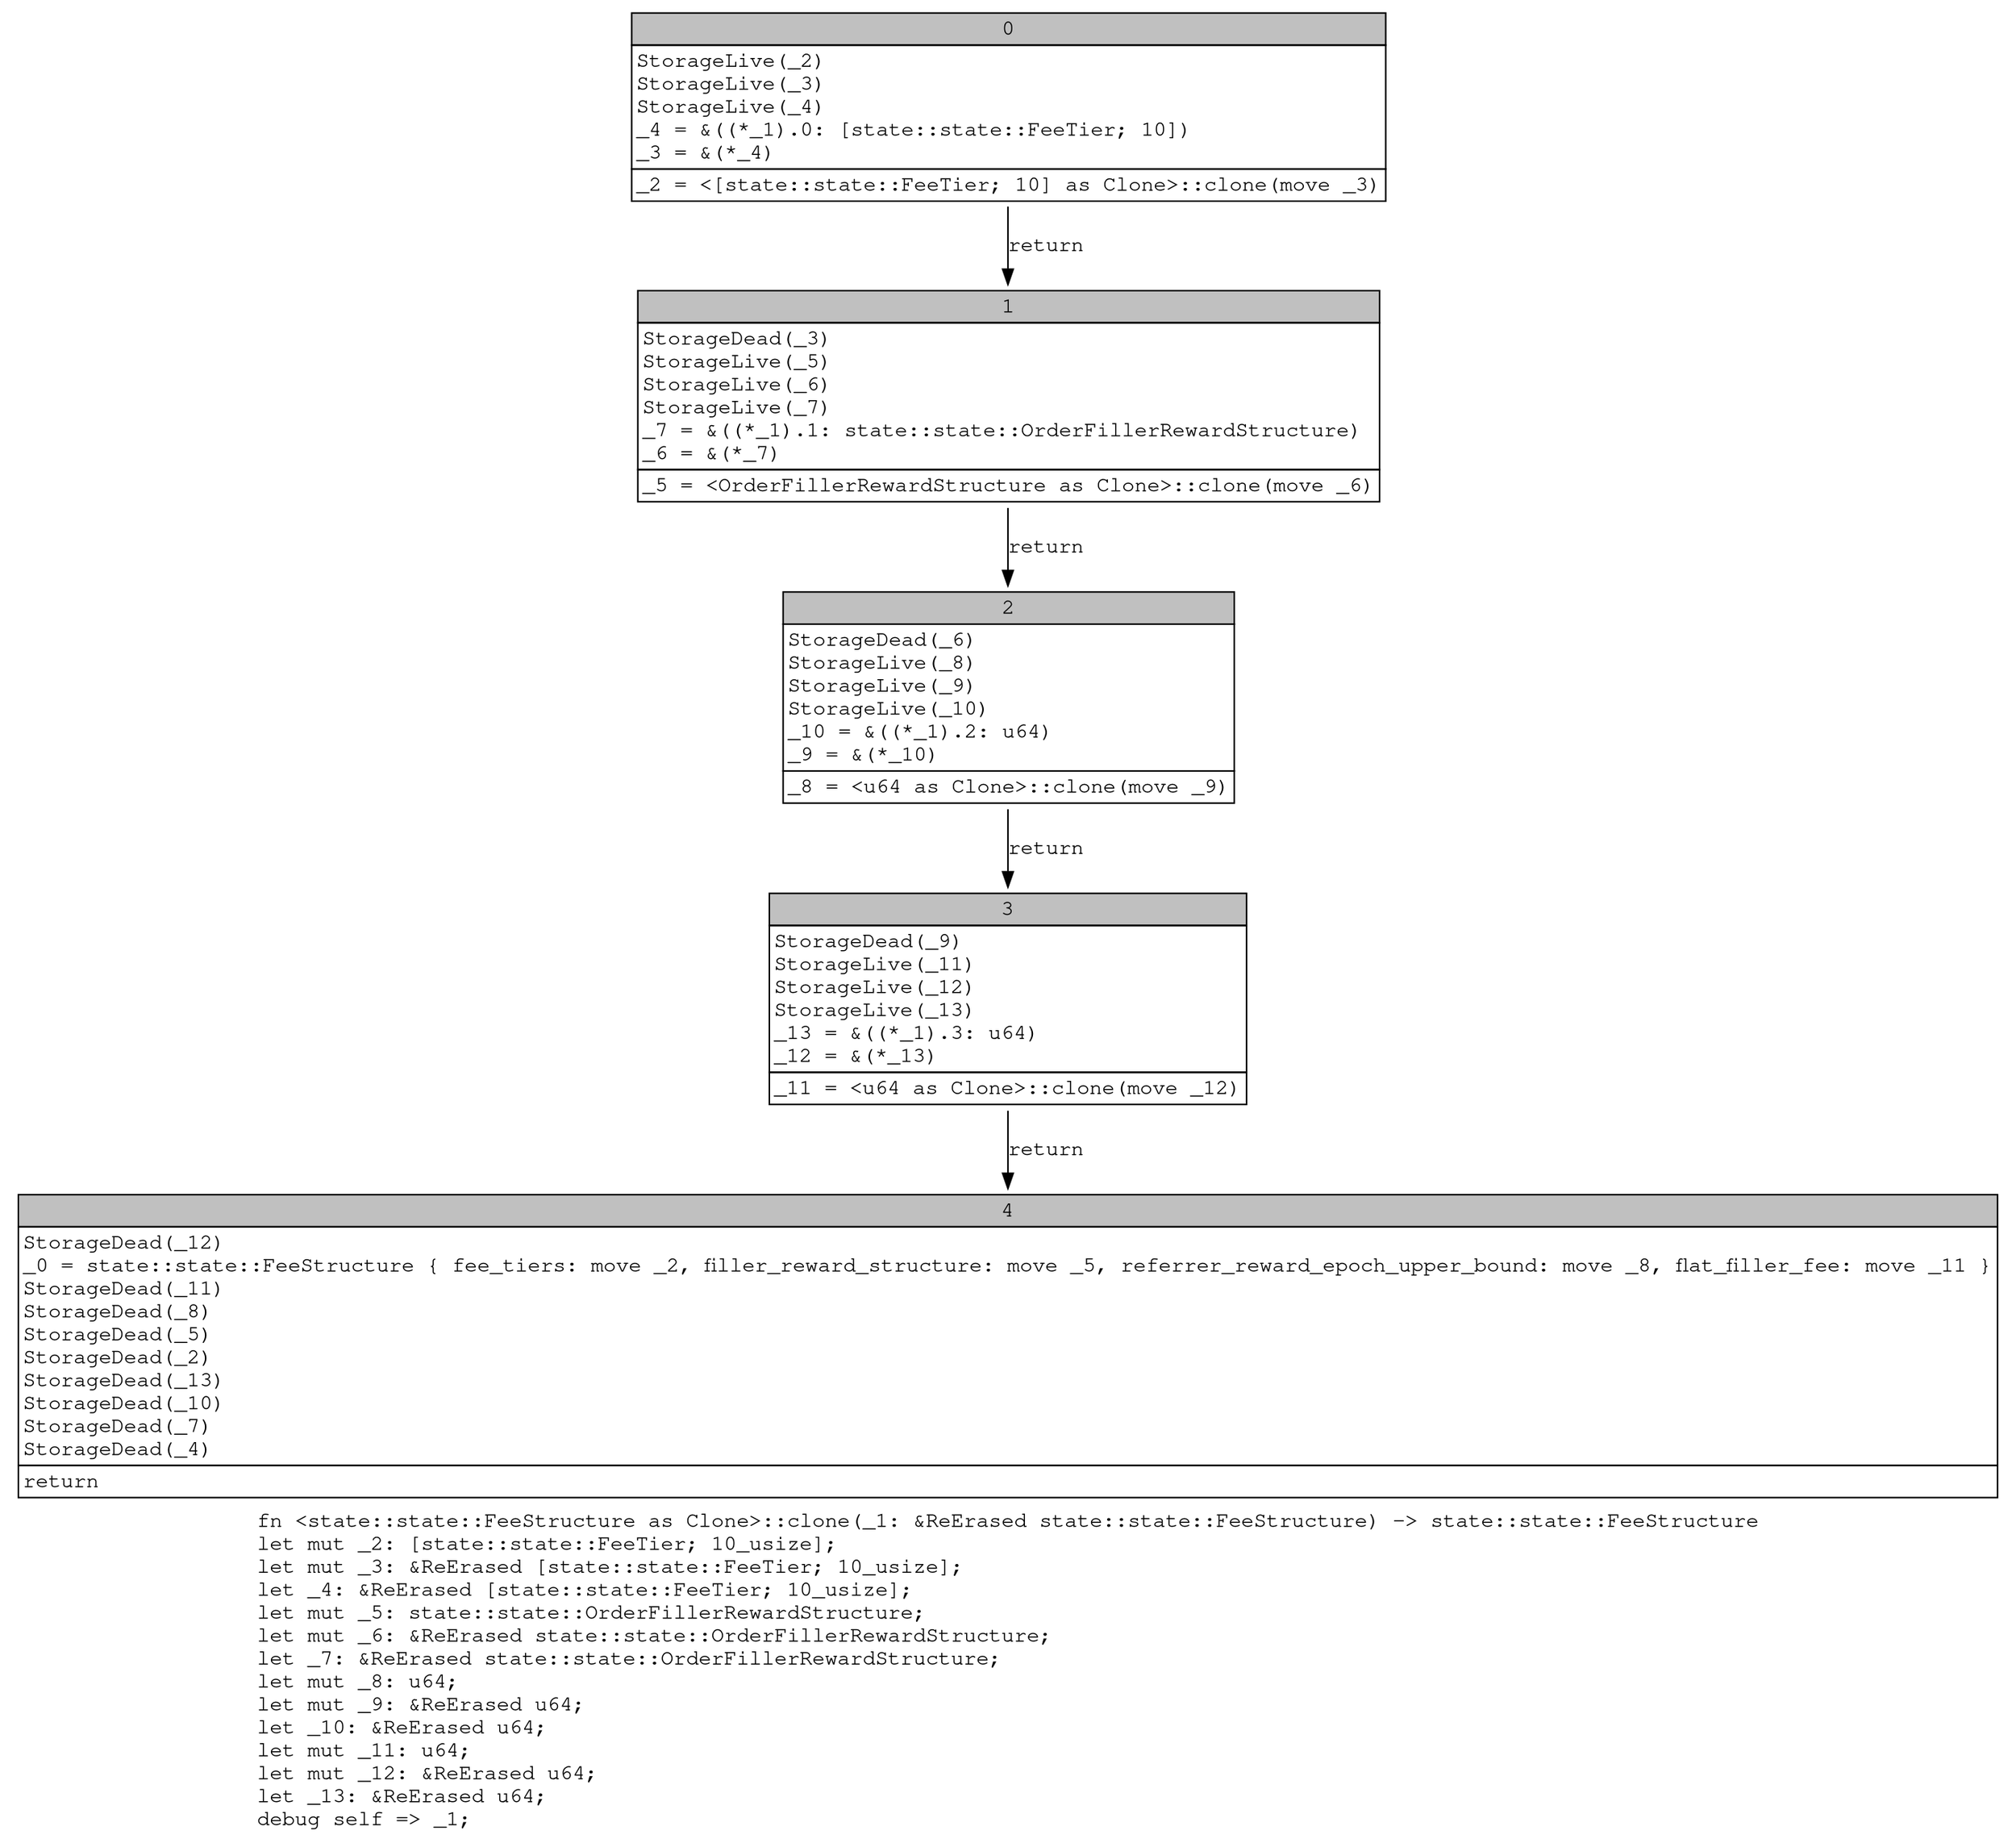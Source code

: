 digraph Mir_0_18245 {
    graph [fontname="Courier, monospace"];
    node [fontname="Courier, monospace"];
    edge [fontname="Courier, monospace"];
    label=<fn &lt;state::state::FeeStructure as Clone&gt;::clone(_1: &amp;ReErased state::state::FeeStructure) -&gt; state::state::FeeStructure<br align="left"/>let mut _2: [state::state::FeeTier; 10_usize];<br align="left"/>let mut _3: &amp;ReErased [state::state::FeeTier; 10_usize];<br align="left"/>let _4: &amp;ReErased [state::state::FeeTier; 10_usize];<br align="left"/>let mut _5: state::state::OrderFillerRewardStructure;<br align="left"/>let mut _6: &amp;ReErased state::state::OrderFillerRewardStructure;<br align="left"/>let _7: &amp;ReErased state::state::OrderFillerRewardStructure;<br align="left"/>let mut _8: u64;<br align="left"/>let mut _9: &amp;ReErased u64;<br align="left"/>let _10: &amp;ReErased u64;<br align="left"/>let mut _11: u64;<br align="left"/>let mut _12: &amp;ReErased u64;<br align="left"/>let _13: &amp;ReErased u64;<br align="left"/>debug self =&gt; _1;<br align="left"/>>;
    bb0__0_18245 [shape="none", label=<<table border="0" cellborder="1" cellspacing="0"><tr><td bgcolor="gray" align="center" colspan="1">0</td></tr><tr><td align="left" balign="left">StorageLive(_2)<br/>StorageLive(_3)<br/>StorageLive(_4)<br/>_4 = &amp;((*_1).0: [state::state::FeeTier; 10])<br/>_3 = &amp;(*_4)<br/></td></tr><tr><td align="left">_2 = &lt;[state::state::FeeTier; 10] as Clone&gt;::clone(move _3)</td></tr></table>>];
    bb1__0_18245 [shape="none", label=<<table border="0" cellborder="1" cellspacing="0"><tr><td bgcolor="gray" align="center" colspan="1">1</td></tr><tr><td align="left" balign="left">StorageDead(_3)<br/>StorageLive(_5)<br/>StorageLive(_6)<br/>StorageLive(_7)<br/>_7 = &amp;((*_1).1: state::state::OrderFillerRewardStructure)<br/>_6 = &amp;(*_7)<br/></td></tr><tr><td align="left">_5 = &lt;OrderFillerRewardStructure as Clone&gt;::clone(move _6)</td></tr></table>>];
    bb2__0_18245 [shape="none", label=<<table border="0" cellborder="1" cellspacing="0"><tr><td bgcolor="gray" align="center" colspan="1">2</td></tr><tr><td align="left" balign="left">StorageDead(_6)<br/>StorageLive(_8)<br/>StorageLive(_9)<br/>StorageLive(_10)<br/>_10 = &amp;((*_1).2: u64)<br/>_9 = &amp;(*_10)<br/></td></tr><tr><td align="left">_8 = &lt;u64 as Clone&gt;::clone(move _9)</td></tr></table>>];
    bb3__0_18245 [shape="none", label=<<table border="0" cellborder="1" cellspacing="0"><tr><td bgcolor="gray" align="center" colspan="1">3</td></tr><tr><td align="left" balign="left">StorageDead(_9)<br/>StorageLive(_11)<br/>StorageLive(_12)<br/>StorageLive(_13)<br/>_13 = &amp;((*_1).3: u64)<br/>_12 = &amp;(*_13)<br/></td></tr><tr><td align="left">_11 = &lt;u64 as Clone&gt;::clone(move _12)</td></tr></table>>];
    bb4__0_18245 [shape="none", label=<<table border="0" cellborder="1" cellspacing="0"><tr><td bgcolor="gray" align="center" colspan="1">4</td></tr><tr><td align="left" balign="left">StorageDead(_12)<br/>_0 = state::state::FeeStructure { fee_tiers: move _2, filler_reward_structure: move _5, referrer_reward_epoch_upper_bound: move _8, flat_filler_fee: move _11 }<br/>StorageDead(_11)<br/>StorageDead(_8)<br/>StorageDead(_5)<br/>StorageDead(_2)<br/>StorageDead(_13)<br/>StorageDead(_10)<br/>StorageDead(_7)<br/>StorageDead(_4)<br/></td></tr><tr><td align="left">return</td></tr></table>>];
    bb0__0_18245 -> bb1__0_18245 [label="return"];
    bb1__0_18245 -> bb2__0_18245 [label="return"];
    bb2__0_18245 -> bb3__0_18245 [label="return"];
    bb3__0_18245 -> bb4__0_18245 [label="return"];
}
